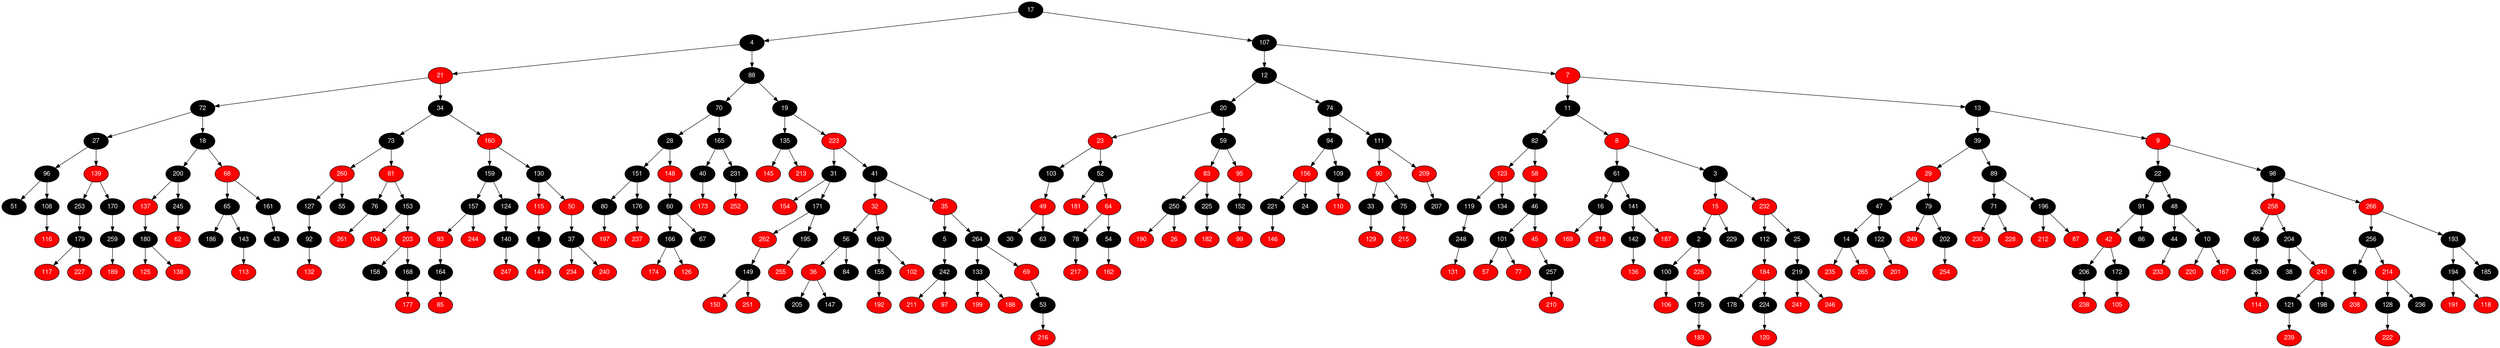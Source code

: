 digraph RB_Teste {
	node [fontname="Helvetica,Arial,sans-serif" style="filled"]
	edge [fontname="Helvetica,Arial,sans-serif" color="black"]

	{
		node [fillcolor=" black" fontcolor=" white"] 17 
		node [fillcolor=" black" fontcolor=" white"] 4 
		node [fillcolor=" red" fontcolor=" white"] 21 
		node [fillcolor=" black" fontcolor=" white"] 72 
		node [fillcolor=" black" fontcolor=" white"] 27 
		node [fillcolor=" black" fontcolor=" white"] 96 
		node [fillcolor=" black" fontcolor=" white"] 51 
		node [fillcolor=" black" fontcolor=" white"] 108 
		node [fillcolor=" red" fontcolor=" white"] 116 
		node [fillcolor=" red" fontcolor=" white"] 139 
		node [fillcolor=" black" fontcolor=" white"] 253 
		node [fillcolor=" black" fontcolor=" white"] 179 
		node [fillcolor=" red" fontcolor=" white"] 117 
		node [fillcolor=" red" fontcolor=" white"] 227 
		node [fillcolor=" black" fontcolor=" white"] 170 
		node [fillcolor=" black" fontcolor=" white"] 259 
		node [fillcolor=" red" fontcolor=" white"] 189 
		node [fillcolor=" black" fontcolor=" white"] 18 
		node [fillcolor=" black" fontcolor=" white"] 200 
		node [fillcolor=" red" fontcolor=" white"] 137 
		node [fillcolor=" black" fontcolor=" white"] 180 
		node [fillcolor=" red" fontcolor=" white"] 125 
		node [fillcolor=" red" fontcolor=" white"] 138 
		node [fillcolor=" black" fontcolor=" white"] 245 
		node [fillcolor=" red" fontcolor=" white"] 62 
		node [fillcolor=" red" fontcolor=" white"] 68 
		node [fillcolor=" black" fontcolor=" white"] 65 
		node [fillcolor=" black" fontcolor=" white"] 186 
		node [fillcolor=" black" fontcolor=" white"] 143 
		node [fillcolor=" red" fontcolor=" white"] 113 
		node [fillcolor=" black" fontcolor=" white"] 161 
		node [fillcolor=" black" fontcolor=" white"] 43 
		node [fillcolor=" black" fontcolor=" white"] 34 
		node [fillcolor=" black" fontcolor=" white"] 73 
		node [fillcolor=" red" fontcolor=" white"] 260 
		node [fillcolor=" black" fontcolor=" white"] 127 
		node [fillcolor=" black" fontcolor=" white"] 92 
		node [fillcolor=" red" fontcolor=" white"] 132 
		node [fillcolor=" black" fontcolor=" white"] 55 
		node [fillcolor=" red" fontcolor=" white"] 81 
		node [fillcolor=" black" fontcolor=" white"] 76 
		node [fillcolor=" red" fontcolor=" white"] 261 
		node [fillcolor=" black" fontcolor=" white"] 153 
		node [fillcolor=" red" fontcolor=" white"] 104 
		node [fillcolor=" red" fontcolor=" white"] 203 
		node [fillcolor=" black" fontcolor=" white"] 158 
		node [fillcolor=" black" fontcolor=" white"] 168 
		node [fillcolor=" red" fontcolor=" white"] 177 
		node [fillcolor=" red" fontcolor=" white"] 160 
		node [fillcolor=" black" fontcolor=" white"] 159 
		node [fillcolor=" black" fontcolor=" white"] 157 
		node [fillcolor=" red" fontcolor=" white"] 93 
		node [fillcolor=" black" fontcolor=" white"] 164 
		node [fillcolor=" red" fontcolor=" white"] 85 
		node [fillcolor=" red" fontcolor=" white"] 244 
		node [fillcolor=" black" fontcolor=" white"] 124 
		node [fillcolor=" black" fontcolor=" white"] 140 
		node [fillcolor=" red" fontcolor=" white"] 247 
		node [fillcolor=" black" fontcolor=" white"] 130 
		node [fillcolor=" red" fontcolor=" white"] 115 
		node [fillcolor=" black" fontcolor=" white"] 1 
		node [fillcolor=" red" fontcolor=" white"] 144 
		node [fillcolor=" red" fontcolor=" white"] 50 
		node [fillcolor=" black" fontcolor=" white"] 37 
		node [fillcolor=" red" fontcolor=" white"] 234 
		node [fillcolor=" red" fontcolor=" white"] 240 
		node [fillcolor=" black" fontcolor=" white"] 88 
		node [fillcolor=" black" fontcolor=" white"] 70 
		node [fillcolor=" black" fontcolor=" white"] 28 
		node [fillcolor=" black" fontcolor=" white"] 151 
		node [fillcolor=" black" fontcolor=" white"] 80 
		node [fillcolor=" red" fontcolor=" white"] 197 
		node [fillcolor=" black" fontcolor=" white"] 176 
		node [fillcolor=" red" fontcolor=" white"] 237 
		node [fillcolor=" red" fontcolor=" white"] 148 
		node [fillcolor=" black" fontcolor=" white"] 60 
		node [fillcolor=" black" fontcolor=" white"] 166 
		node [fillcolor=" red" fontcolor=" white"] 174 
		node [fillcolor=" red" fontcolor=" white"] 126 
		node [fillcolor=" black" fontcolor=" white"] 67 
		node [fillcolor=" black" fontcolor=" white"] 165 
		node [fillcolor=" black" fontcolor=" white"] 40 
		node [fillcolor=" red" fontcolor=" white"] 173 
		node [fillcolor=" black" fontcolor=" white"] 231 
		node [fillcolor=" red" fontcolor=" white"] 252 
		node [fillcolor=" black" fontcolor=" white"] 19 
		node [fillcolor=" black" fontcolor=" white"] 135 
		node [fillcolor=" red" fontcolor=" white"] 145 
		node [fillcolor=" red" fontcolor=" white"] 213 
		node [fillcolor=" red" fontcolor=" white"] 223 
		node [fillcolor=" black" fontcolor=" white"] 31 
		node [fillcolor=" red" fontcolor=" white"] 154 
		node [fillcolor=" black" fontcolor=" white"] 171 
		node [fillcolor=" red" fontcolor=" white"] 262 
		node [fillcolor=" black" fontcolor=" white"] 149 
		node [fillcolor=" red" fontcolor=" white"] 150 
		node [fillcolor=" red" fontcolor=" white"] 251 
		node [fillcolor=" black" fontcolor=" white"] 195 
		node [fillcolor=" red" fontcolor=" white"] 255 
		node [fillcolor=" black" fontcolor=" white"] 41 
		node [fillcolor=" red" fontcolor=" white"] 32 
		node [fillcolor=" black" fontcolor=" white"] 56 
		node [fillcolor=" red" fontcolor=" white"] 36 
		node [fillcolor=" black" fontcolor=" white"] 205 
		node [fillcolor=" black" fontcolor=" white"] 147 
		node [fillcolor=" black" fontcolor=" white"] 84 
		node [fillcolor=" black" fontcolor=" white"] 163 
		node [fillcolor=" black" fontcolor=" white"] 155 
		node [fillcolor=" red" fontcolor=" white"] 192 
		node [fillcolor=" red" fontcolor=" white"] 102 
		node [fillcolor=" red" fontcolor=" white"] 35 
		node [fillcolor=" black" fontcolor=" white"] 5 
		node [fillcolor=" black" fontcolor=" white"] 242 
		node [fillcolor=" red" fontcolor=" white"] 211 
		node [fillcolor=" red" fontcolor=" white"] 97 
		node [fillcolor=" black" fontcolor=" white"] 264 
		node [fillcolor=" black" fontcolor=" white"] 133 
		node [fillcolor=" red" fontcolor=" white"] 199 
		node [fillcolor=" red" fontcolor=" white"] 188 
		node [fillcolor=" red" fontcolor=" white"] 69 
		node [fillcolor=" black" fontcolor=" white"] 53 
		node [fillcolor=" red" fontcolor=" white"] 216 
		node [fillcolor=" black" fontcolor=" white"] 107 
		node [fillcolor=" black" fontcolor=" white"] 12 
		node [fillcolor=" black" fontcolor=" white"] 20 
		node [fillcolor=" red" fontcolor=" white"] 23 
		node [fillcolor=" black" fontcolor=" white"] 103 
		node [fillcolor=" red" fontcolor=" white"] 49 
		node [fillcolor=" black" fontcolor=" white"] 30 
		node [fillcolor=" black" fontcolor=" white"] 63 
		node [fillcolor=" black" fontcolor=" white"] 52 
		node [fillcolor=" red" fontcolor=" white"] 181 
		node [fillcolor=" red" fontcolor=" white"] 64 
		node [fillcolor=" black" fontcolor=" white"] 78 
		node [fillcolor=" red" fontcolor=" white"] 217 
		node [fillcolor=" black" fontcolor=" white"] 54 
		node [fillcolor=" red" fontcolor=" white"] 162 
		node [fillcolor=" black" fontcolor=" white"] 59 
		node [fillcolor=" red" fontcolor=" white"] 83 
		node [fillcolor=" black" fontcolor=" white"] 250 
		node [fillcolor=" red" fontcolor=" white"] 190 
		node [fillcolor=" red" fontcolor=" white"] 26 
		node [fillcolor=" black" fontcolor=" white"] 225 
		node [fillcolor=" red" fontcolor=" white"] 182 
		node [fillcolor=" red" fontcolor=" white"] 95 
		node [fillcolor=" black" fontcolor=" white"] 152 
		node [fillcolor=" red" fontcolor=" white"] 99 
		node [fillcolor=" black" fontcolor=" white"] 74 
		node [fillcolor=" black" fontcolor=" white"] 94 
		node [fillcolor=" red" fontcolor=" white"] 156 
		node [fillcolor=" black" fontcolor=" white"] 221 
		node [fillcolor=" red" fontcolor=" white"] 146 
		node [fillcolor=" black" fontcolor=" white"] 24 
		node [fillcolor=" black" fontcolor=" white"] 109 
		node [fillcolor=" red" fontcolor=" white"] 110 
		node [fillcolor=" black" fontcolor=" white"] 111 
		node [fillcolor=" red" fontcolor=" white"] 90 
		node [fillcolor=" black" fontcolor=" white"] 33 
		node [fillcolor=" red" fontcolor=" white"] 129 
		node [fillcolor=" black" fontcolor=" white"] 75 
		node [fillcolor=" red" fontcolor=" white"] 215 
		node [fillcolor=" red" fontcolor=" white"] 209 
		node [fillcolor=" black" fontcolor=" white"] 207 
		node [fillcolor=" red" fontcolor=" white"] 7 
		node [fillcolor=" black" fontcolor=" white"] 11 
		node [fillcolor=" black" fontcolor=" white"] 82 
		node [fillcolor=" red" fontcolor=" white"] 123 
		node [fillcolor=" black" fontcolor=" white"] 119 
		node [fillcolor=" black" fontcolor=" white"] 248 
		node [fillcolor=" red" fontcolor=" white"] 131 
		node [fillcolor=" black" fontcolor=" white"] 134 
		node [fillcolor=" red" fontcolor=" white"] 58 
		node [fillcolor=" black" fontcolor=" white"] 46 
		node [fillcolor=" black" fontcolor=" white"] 101 
		node [fillcolor=" red" fontcolor=" white"] 57 
		node [fillcolor=" red" fontcolor=" white"] 77 
		node [fillcolor=" red" fontcolor=" white"] 45 
		node [fillcolor=" black" fontcolor=" white"] 257 
		node [fillcolor=" red" fontcolor=" white"] 210 
		node [fillcolor=" red" fontcolor=" white"] 8 
		node [fillcolor=" black" fontcolor=" white"] 61 
		node [fillcolor=" black" fontcolor=" white"] 16 
		node [fillcolor=" red" fontcolor=" white"] 169 
		node [fillcolor=" red" fontcolor=" white"] 218 
		node [fillcolor=" black" fontcolor=" white"] 141 
		node [fillcolor=" black" fontcolor=" white"] 142 
		node [fillcolor=" red" fontcolor=" white"] 136 
		node [fillcolor=" red" fontcolor=" white"] 187 
		node [fillcolor=" black" fontcolor=" white"] 3 
		node [fillcolor=" red" fontcolor=" white"] 15 
		node [fillcolor=" black" fontcolor=" white"] 2 
		node [fillcolor=" black" fontcolor=" white"] 100 
		node [fillcolor=" red" fontcolor=" white"] 106 
		node [fillcolor=" red" fontcolor=" white"] 226 
		node [fillcolor=" black" fontcolor=" white"] 175 
		node [fillcolor=" red" fontcolor=" white"] 183 
		node [fillcolor=" black" fontcolor=" white"] 229 
		node [fillcolor=" red" fontcolor=" white"] 232 
		node [fillcolor=" black" fontcolor=" white"] 112 
		node [fillcolor=" red" fontcolor=" white"] 184 
		node [fillcolor=" black" fontcolor=" white"] 178 
		node [fillcolor=" black" fontcolor=" white"] 224 
		node [fillcolor=" red" fontcolor=" white"] 120 
		node [fillcolor=" black" fontcolor=" white"] 25 
		node [fillcolor=" black" fontcolor=" white"] 219 
		node [fillcolor=" red" fontcolor=" white"] 241 
		node [fillcolor=" red" fontcolor=" white"] 246 
		node [fillcolor=" black" fontcolor=" white"] 13 
		node [fillcolor=" black" fontcolor=" white"] 39 
		node [fillcolor=" red" fontcolor=" white"] 29 
		node [fillcolor=" black" fontcolor=" white"] 47 
		node [fillcolor=" black" fontcolor=" white"] 14 
		node [fillcolor=" red" fontcolor=" white"] 235 
		node [fillcolor=" red" fontcolor=" white"] 265 
		node [fillcolor=" black" fontcolor=" white"] 122 
		node [fillcolor=" red" fontcolor=" white"] 201 
		node [fillcolor=" black" fontcolor=" white"] 79 
		node [fillcolor=" red" fontcolor=" white"] 249 
		node [fillcolor=" black" fontcolor=" white"] 202 
		node [fillcolor=" red" fontcolor=" white"] 254 
		node [fillcolor=" black" fontcolor=" white"] 89 
		node [fillcolor=" black" fontcolor=" white"] 71 
		node [fillcolor=" red" fontcolor=" white"] 230 
		node [fillcolor=" red" fontcolor=" white"] 228 
		node [fillcolor=" black" fontcolor=" white"] 196 
		node [fillcolor=" red" fontcolor=" white"] 212 
		node [fillcolor=" red" fontcolor=" white"] 87 
		node [fillcolor=" red" fontcolor=" white"] 9 
		node [fillcolor=" black" fontcolor=" white"] 22 
		node [fillcolor=" black" fontcolor=" white"] 91 
		node [fillcolor=" red" fontcolor=" white"] 42 
		node [fillcolor=" black" fontcolor=" white"] 206 
		node [fillcolor=" red" fontcolor=" white"] 238 
		node [fillcolor=" black" fontcolor=" white"] 172 
		node [fillcolor=" red" fontcolor=" white"] 105 
		node [fillcolor=" black" fontcolor=" white"] 86 
		node [fillcolor=" black" fontcolor=" white"] 48 
		node [fillcolor=" black" fontcolor=" white"] 44 
		node [fillcolor=" red" fontcolor=" white"] 233 
		node [fillcolor=" black" fontcolor=" white"] 10 
		node [fillcolor=" red" fontcolor=" white"] 220 
		node [fillcolor=" red" fontcolor=" white"] 167 
		node [fillcolor=" black" fontcolor=" white"] 98 
		node [fillcolor=" red" fontcolor=" white"] 258 
		node [fillcolor=" black" fontcolor=" white"] 66 
		node [fillcolor=" black" fontcolor=" white"] 263 
		node [fillcolor=" red" fontcolor=" white"] 114 
		node [fillcolor=" black" fontcolor=" white"] 204 
		node [fillcolor=" black" fontcolor=" white"] 38 
		node [fillcolor=" red" fontcolor=" white"] 243 
		node [fillcolor=" black" fontcolor=" white"] 121 
		node [fillcolor=" red" fontcolor=" white"] 239 
		node [fillcolor=" black" fontcolor=" white"] 198 
		node [fillcolor=" red" fontcolor=" white"] 266 
		node [fillcolor=" black" fontcolor=" white"] 256 
		node [fillcolor=" black" fontcolor=" white"] 6 
		node [fillcolor=" red" fontcolor=" white"] 208 
		node [fillcolor=" red" fontcolor=" white"] 214 
		node [fillcolor=" black" fontcolor=" white"] 128 
		node [fillcolor=" red" fontcolor=" white"] 222 
		node [fillcolor=" black" fontcolor=" white"] 236 
		node [fillcolor=" black" fontcolor=" white"] 193 
		node [fillcolor=" black" fontcolor=" white"] 194 
		node [fillcolor=" red" fontcolor=" white"] 191 
		node [fillcolor=" red" fontcolor=" white"] 118 
		node [fillcolor=" black" fontcolor=" white"] 185 
	}

	17 -> 4 
	17 -> 107 
	4 -> 21 
	4 -> 88 
	21 -> 72 
	21 -> 34 
	72 -> 27 
	72 -> 18 
	27 -> 96 
	27 -> 139 
	96 -> 51 
	96 -> 108 
	108 -> 116 
	139 -> 253 
	139 -> 170 
	253 -> 179 
	179 -> 117 
	179 -> 227 
	170 -> 259 
	259 -> 189 
	18 -> 200 
	18 -> 68 
	200 -> 137 
	200 -> 245 
	137 -> 180 
	180 -> 125 
	180 -> 138 
	245 -> 62 
	68 -> 65 
	68 -> 161 
	65 -> 186 
	65 -> 143 
	143 -> 113 
	161 -> 43 
	34 -> 73 
	34 -> 160 
	73 -> 260 
	73 -> 81 
	260 -> 127 
	260 -> 55 
	127 -> 92 
	92 -> 132 
	81 -> 76 
	81 -> 153 
	76 -> 261 
	153 -> 104 
	153 -> 203 
	203 -> 158 
	203 -> 168 
	168 -> 177 
	160 -> 159 
	160 -> 130 
	159 -> 157 
	159 -> 124 
	157 -> 93 
	157 -> 244 
	93 -> 164 
	164 -> 85 
	124 -> 140 
	140 -> 247 
	130 -> 115 
	130 -> 50 
	115 -> 1 
	1 -> 144 
	50 -> 37 
	37 -> 234 
	37 -> 240 
	88 -> 70 
	88 -> 19 
	70 -> 28 
	70 -> 165 
	28 -> 151 
	28 -> 148 
	151 -> 80 
	151 -> 176 
	80 -> 197 
	176 -> 237 
	148 -> 60 
	60 -> 166 
	60 -> 67 
	166 -> 174 
	166 -> 126 
	165 -> 40 
	165 -> 231 
	40 -> 173 
	231 -> 252 
	19 -> 135 
	19 -> 223 
	135 -> 145 
	135 -> 213 
	223 -> 31 
	223 -> 41 
	31 -> 154 
	31 -> 171 
	171 -> 262 
	171 -> 195 
	262 -> 149 
	149 -> 150 
	149 -> 251 
	195 -> 255 
	41 -> 32 
	41 -> 35 
	32 -> 56 
	32 -> 163 
	56 -> 36 
	56 -> 84 
	36 -> 205 
	36 -> 147 
	163 -> 155 
	163 -> 102 
	155 -> 192 
	35 -> 5 
	35 -> 264 
	5 -> 242 
	242 -> 211 
	242 -> 97 
	264 -> 133 
	264 -> 69 
	133 -> 199 
	133 -> 188 
	69 -> 53 
	53 -> 216 
	107 -> 12 
	107 -> 7 
	12 -> 20 
	12 -> 74 
	20 -> 23 
	20 -> 59 
	23 -> 103 
	23 -> 52 
	103 -> 49 
	49 -> 30 
	49 -> 63 
	52 -> 181 
	52 -> 64 
	64 -> 78 
	64 -> 54 
	78 -> 217 
	54 -> 162 
	59 -> 83 
	59 -> 95 
	83 -> 250 
	83 -> 225 
	250 -> 190 
	250 -> 26 
	225 -> 182 
	95 -> 152 
	152 -> 99 
	74 -> 94 
	74 -> 111 
	94 -> 156 
	94 -> 109 
	156 -> 221 
	156 -> 24 
	221 -> 146 
	109 -> 110 
	111 -> 90 
	111 -> 209 
	90 -> 33 
	90 -> 75 
	33 -> 129 
	75 -> 215 
	209 -> 207 
	7 -> 11 
	7 -> 13 
	11 -> 82 
	11 -> 8 
	82 -> 123 
	82 -> 58 
	123 -> 119 
	123 -> 134 
	119 -> 248 
	248 -> 131 
	58 -> 46 
	46 -> 101 
	46 -> 45 
	101 -> 57 
	101 -> 77 
	45 -> 257 
	257 -> 210 
	8 -> 61 
	8 -> 3 
	61 -> 16 
	61 -> 141 
	16 -> 169 
	16 -> 218 
	141 -> 142 
	141 -> 187 
	142 -> 136 
	3 -> 15 
	3 -> 232 
	15 -> 2 
	15 -> 229 
	2 -> 100 
	2 -> 226 
	100 -> 106 
	226 -> 175 
	175 -> 183 
	232 -> 112 
	232 -> 25 
	112 -> 184 
	184 -> 178 
	184 -> 224 
	224 -> 120 
	25 -> 219 
	219 -> 241 
	219 -> 246 
	13 -> 39 
	13 -> 9 
	39 -> 29 
	39 -> 89 
	29 -> 47 
	29 -> 79 
	47 -> 14 
	47 -> 122 
	14 -> 235 
	14 -> 265 
	122 -> 201 
	79 -> 249 
	79 -> 202 
	202 -> 254 
	89 -> 71 
	89 -> 196 
	71 -> 230 
	71 -> 228 
	196 -> 212 
	196 -> 87 
	9 -> 22 
	9 -> 98 
	22 -> 91 
	22 -> 48 
	91 -> 42 
	91 -> 86 
	42 -> 206 
	42 -> 172 
	206 -> 238 
	172 -> 105 
	48 -> 44 
	48 -> 10 
	44 -> 233 
	10 -> 220 
	10 -> 167 
	98 -> 258 
	98 -> 266 
	258 -> 66 
	258 -> 204 
	66 -> 263 
	263 -> 114 
	204 -> 38 
	204 -> 243 
	243 -> 121 
	243 -> 198 
	121 -> 239 
	266 -> 256 
	266 -> 193 
	256 -> 6 
	256 -> 214 
	6 -> 208 
	214 -> 128 
	214 -> 236 
	128 -> 222 
	193 -> 194 
	193 -> 185 
	194 -> 191 
	194 -> 118 
}
